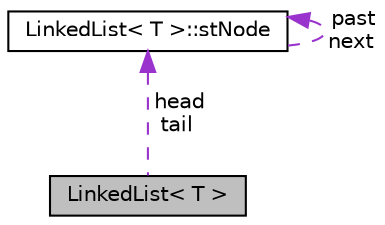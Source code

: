 digraph "LinkedList&lt; T &gt;"
{
  edge [fontname="Helvetica",fontsize="10",labelfontname="Helvetica",labelfontsize="10"];
  node [fontname="Helvetica",fontsize="10",shape=record];
  Node3 [label="LinkedList\< T \>",height=0.2,width=0.4,color="black", fillcolor="grey75", style="filled", fontcolor="black"];
  Node4 -> Node3 [dir="back",color="darkorchid3",fontsize="10",style="dashed",label=" head\ntail" ,fontname="Helvetica"];
  Node4 [label="LinkedList\< T \>::stNode",height=0.2,width=0.4,color="black", fillcolor="white", style="filled",URL="$struct_linked_list_1_1st_node.html"];
  Node4 -> Node4 [dir="back",color="darkorchid3",fontsize="10",style="dashed",label=" past\nnext" ,fontname="Helvetica"];
}
